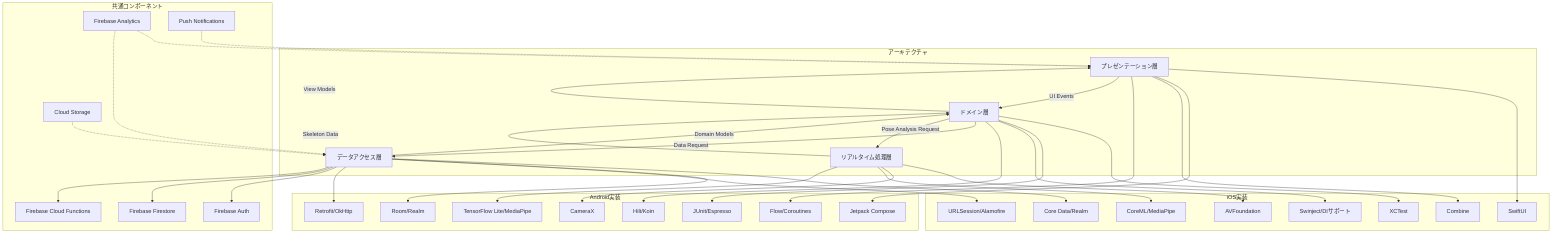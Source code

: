 graph TD
    %% アーキテクチャレイヤー
    subgraph "アーキテクチャ"
        PL[プレゼンテーション層]
        DL[ドメイン層]
        DAL[データアクセス層]
        RTL[リアルタイム処理層]
    end
    
    %% iOS技術スタック
    subgraph "iOS実装"
        IOS_UI[SwiftUI]
        IOS_STATE[Combine]
        IOS_STORAGE[Core Data/Realm]
        IOS_CAMERA[AVFoundation]
        IOS_ML[CoreML/MediaPipe]
        IOS_NET[URLSession/Alamofire]
        IOS_TEST[XCTest]
        IOS_DI[Swinject/DIサポート]
    end
    
    %% Android技術スタック
    subgraph "Android実装"
        AND_UI[Jetpack Compose]
        AND_STATE[Flow/Coroutines]
        AND_STORAGE[Room/Realm]
        AND_CAMERA[CameraX]
        AND_ML[TensorFlow Lite/MediaPipe]
        AND_NET[Retrofit/OkHttp]
        AND_TEST[JUnit/Espresso]
        AND_DI[Hilt/Koin]
    end
    
    %% 共通コンポーネント
    subgraph "共通コンポーネント"
        COMMON_AUTH[Firebase Auth]
        COMMON_STORAGE[Firebase Firestore]
        COMMON_CLOUD[Firebase Cloud Functions]
        COMMON_MEDIA[Cloud Storage]
        COMMON_ANALYTICS[Firebase Analytics]
        COMMON_NOTIFICATIONS[Push Notifications]
    end
    
    %% アーキテクチャと技術の関連
    PL --> IOS_UI & AND_UI
    PL --> IOS_STATE & AND_STATE
    DL --> IOS_TEST & AND_TEST
    DL --> IOS_DI & AND_DI
    DAL --> IOS_STORAGE & AND_STORAGE
    DAL --> IOS_NET & AND_NET
    DAL --> COMMON_AUTH & COMMON_STORAGE & COMMON_CLOUD
    RTL --> IOS_CAMERA & AND_CAMERA
    RTL --> IOS_ML & AND_ML
    
    %% クロスカッティングコンサーン
    COMMON_ANALYTICS -.-> PL & DAL
    COMMON_NOTIFICATIONS -.-> PL
    COMMON_MEDIA -.-> DAL
    
    %% フロー説明
    PL -->|"UI Events"| DL
    DL -->|"Data Request"| DAL
    DL -->|"Pose Analysis Request"| RTL
    RTL -->|"Skeleton Data"| DL
    DAL -->|"Domain Models"| DL
    DL -->|"View Models"| PL
